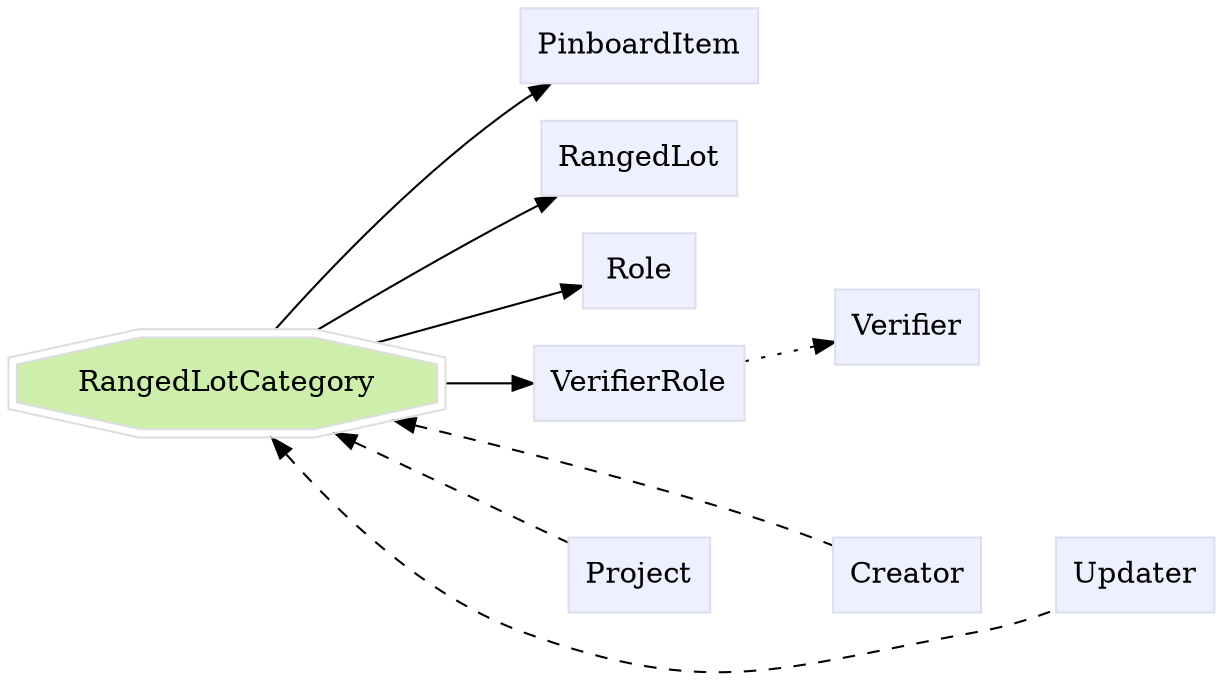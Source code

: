 digraph RangedLotCategory {
	graph [bb="0,0,501.28,317.11",
		label="",
		outputorder=edgesfirst,
		rankdir=LR
	];
	node [label="\N"];
	subgraph annotator_cluster {
		graph [rank=min];
	}
	subgraph core {
	}
	subgraph supporting {
		RangedLotCategory	[color="#dedede",
			fillcolor="#cdefab",
			group=target,
			height=0.61111,
			href="/develop/Data/models.html#ranged-lot-category",
			label=RangedLotCategory,
			pos="92.64,137.11",
			shape=doubleoctagon,
			style=filled,
			target=_top,
			width=2.5733];
		PinboardItem	[color="#dddeee",
			fillcolor="#eeefff",
			group=supporting,
			height=0.5,
			href="/develop/Data/models.html#pinboard-item",
			label=PinboardItem,
			pos="266.78,299.11",
			shape=box,
			style=filled,
			target=_top,
			width=1.2639];
		RangedLot	[color="#dddeee",
			fillcolor="#eeefff",
			group=supporting,
			height=0.5,
			href="/develop/Data/models.html#ranged-lot",
			label=RangedLot,
			pos="266.78,245.11",
			shape=box,
			style=filled,
			target=_top,
			width=1.0694];
		Role	[color="#dddeee",
			fillcolor="#eeefff",
			group=supporting,
			height=0.5,
			href="/develop/Data/models.html#role",
			label=Role,
			pos="266.78,191.11",
			shape=box,
			style=filled,
			target=_top,
			width=0.75];
		VerifierRole	[color="#dddeee",
			fillcolor="#eeefff",
			group=supporting,
			height=0.5,
			href="/develop/Data/models.html#verifier-role",
			label=VerifierRole,
			pos="266.78,137.11",
			shape=box,
			style=filled,
			target=_top,
			width=1.1528];
		Verifier	[color="#dddeee",
			fillcolor="#eeefff",
			group=supporting,
			height=0.5,
			href="/develop/Data/models.html#verifier",
			label=Verifier,
			pos="376.78,164.11",
			shape=box,
			style=filled,
			target=_top,
			width=0.79167];
		Creator	[color="#dddeee",
			fillcolor="#eeefff",
			group=supporting,
			height=0.5,
			href="/develop/Data/models.html#creator",
			label=Creator,
			pos="376.78,45.109",
			shape=box,
			style=filled,
			target=_top,
			width=0.79167];
		Project	[color="#dddeee",
			fillcolor="#eeefff",
			group=supporting,
			height=0.5,
			href="/develop/Data/models.html#project",
			label=Project,
			pos="266.78,45.109",
			shape=box,
			style=filled,
			target=_top,
			width=0.76389];
		Updater	[color="#dddeee",
			fillcolor="#eeefff",
			group=supporting,
			height=0.5,
			href="/develop/Data/models.html#updater",
			label=Updater,
			pos="471.28,45.109",
			shape=box,
			style=filled,
			target=_top,
			width=0.83333];
	}
	RangedLotCategory -> PinboardItem	[pos="e,233.48,280.93 111.5,159.42 134.84,187.72 177.87,237.05 221.28,272.11 222.47,273.07 223.69,274.02 224.94,274.95"];
	RangedLotCategory -> RangedLot	[pos="e,235.57,226.89 127.92,159.13 153.55,175.52 189.5,198.39 221.28,218.11 223.15,219.27 225.07,220.46 227.01,221.65"];
	RangedLotCategory -> Role	[pos="e,239.36,182.82 150.48,154.94 176.59,163.13 206.76,172.59 229.69,179.79"];
	RangedLotCategory -> VerifierRole	[pos="e,225.24,137.11 185.51,137.11 195.63,137.11 205.65,137.11 215,137.11"];
	RangedLotCategory -> Creator	[dir=back,
		pos="s,156.45,120.47 166.24,117.75 209.11,105.77 264.23,89.404 312.28,72.109 324.23,67.808 337.17,62.44 348.23,57.626",
		style=dashed];
	RangedLotCategory -> Project	[dir=back,
		pos="s,133.57,115.77 142.6,110.94 173.98,94.171 213.5,73.049 239.19,59.32",
		style=dashed];
	RangedLotCategory -> Updater	[dir=back,
		pos="s,109.07,114.74 115.31,106.56 137.94,77.537 176.38,35.792 221.28,18.109 297.37,-11.859 325.08,2.1148 405.28,18.109 417.38,20.523 \
430.05,25.235 440.96,30.055",
		style=dashed];
	Role -> Verifier	[pos="e,347.99,171.06 293.92,184.57 307.21,181.25 323.6,177.15 338.22,173.5",
		style=invis];
	VerifierRole -> Verifier	[pos="e,348.15,157.2 308.3,147.24 318.16,149.71 328.67,152.33 338.38,154.76",
		style=dotted];
	Creator -> Updater	[pos="e,441.11,45.109 405.28,45.109 413.31,45.109 422.24,45.109 430.85,45.109",
		style=invis];
	Project -> Creator	[pos="e,348.26,45.109 294.48,45.109 307.65,45.109 323.76,45.109 338.15,45.109",
		style=invis];
}
